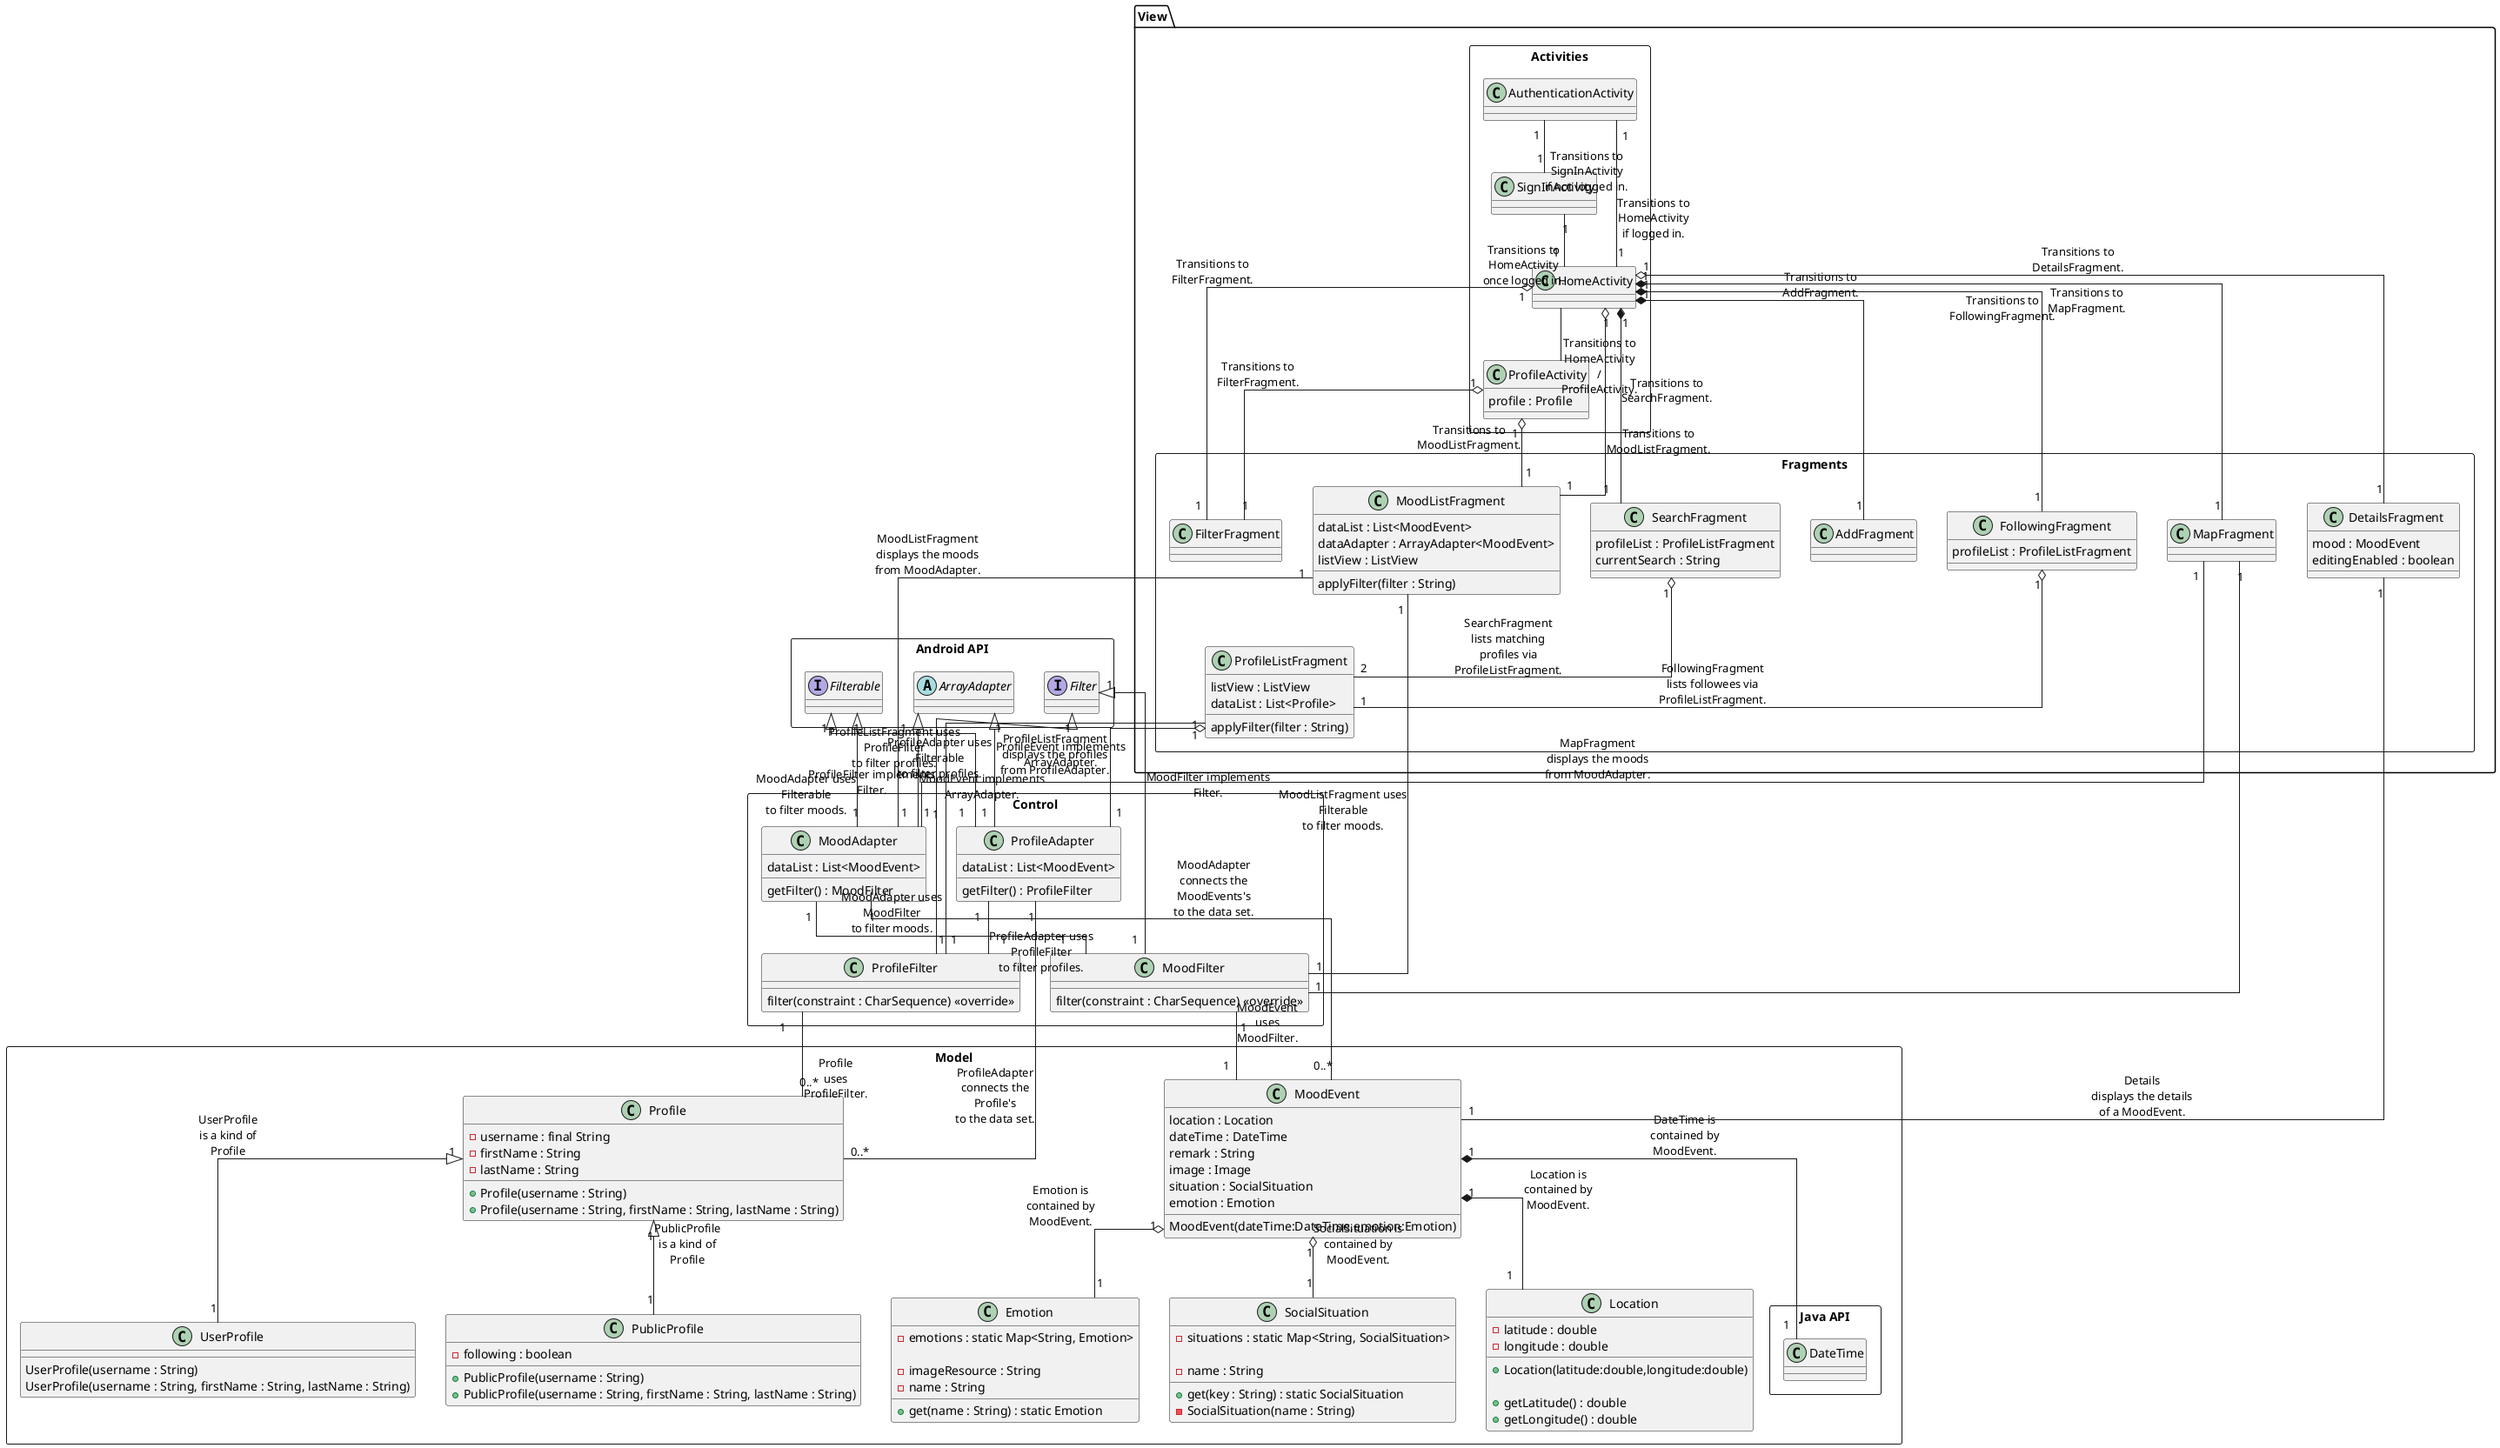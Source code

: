 @startuml

skinparam linetype ortho

package "View" {

    package "Activities" <<Rectangle>> {

        class AuthenticationActivity

        class SignInActivity

        class HomeActivity

        class ProfileActivity {
            profile : Profile
        }

        AuthenticationActivity "1" -- "1" HomeActivity : "Transitions to\nHomeActivity\nif logged in."
        AuthenticationActivity "1" -- "1" SignInActivity : "Transitions to\nSignInActivity\nif not logged in."
        SignInActivity "1" -- "1" HomeActivity : "Transitions to\nHomeActivity\nonce logged in."
        HomeActivity -- ProfileActivity: "Transitions to\nHomeActivity\n/\nProfileActivity."
    }

    package "Fragments" <<Rectangle>> {

        class MoodListFragment {
            dataList : List<MoodEvent> 
            dataAdapter : ArrayAdapter<MoodEvent> 
            listView : ListView

            applyFilter(filter : String)
        }

        class SearchFragment {
            profileList : ProfileListFragment
            currentSearch : String
        }

        class AddFragment {
        }

        class FollowingFragment {
            profileList : ProfileListFragment
        }

        class DetailsFragment {
            mood : MoodEvent
            editingEnabled : boolean
        }

        class ProfileListFragment {
            listView : ListView
            dataList : List<Profile>

            applyFilter(filter : String)
        }

        HomeActivity "1" *-- "1" MapFragment : "Transitions to\nMapFragment."
        HomeActivity "1" o-- "1" MoodListFragment : "Transitions to\nMoodListFragment."
        HomeActivity "1" *-- "1" SearchFragment : "Transitions to\nSearchFragment."
        HomeActivity "1" *-- "1" AddFragment : "Transitions to\nAddFragment."
        HomeActivity "1" *-- "1" FollowingFragment : "Transitions to\nFollowingFragment."
        HomeActivity "1" o-- "1" FilterFragment : "Transitions to\nFilterFragment."
        HomeActivity "1" o-- "1" DetailsFragment : "Transitions to\nDetailsFragment."
        ProfileActivity "1" o-- "1" MoodListFragment : "Transitions to\nMoodListFragment."
        ProfileActivity "1" o-- "1" FilterFragment : "Transitions to\nFilterFragment."

        SearchFragment "1" o-- "2" ProfileListFragment : "SearchFragment\nlists matching\nprofiles via\nProfileListFragment."
        FollowingFragment "1" o-- "1" ProfileListFragment : "FollowingFragment\nlists followees via\nProfileListFragment."

    }

}

package "Android API" <<Rectangle>> {

    interface Filterable
    interface Filter
    abstract class ArrayAdapter
}

package "Control" <<Rectangle>> {

    class MoodAdapter {
        dataList : List<MoodEvent>
        getFilter() : MoodFilter
    }

    class ProfileAdapter {
        dataList : List<MoodEvent>
        getFilter() : ProfileFilter
    }

    class MoodFilter {
        filter(constraint : CharSequence) <<override>>
    }

    class ProfileFilter {
        filter(constraint : CharSequence) <<override>>
    }
    
    Filterable "1" <|-- "1" MoodAdapter : "MoodAdapter uses\nFilterable\nto filter moods."
    ArrayAdapter "1" <|-- "1" MoodAdapter : "MoodEvent implements\nArrayAdapter."

    Filterable "1" <|-- "1" ProfileAdapter : "ProfileAdapter uses\nFilterable\nto filter profiles."
    ArrayAdapter "1" <|-- "1" ProfileAdapter : "ProfileEvent implements\nArrayAdapter."
    
    Filter "1" <|-- "1" MoodFilter : "MoodFilter implements\nFilter."
    Filter "1" <|-- "1" ProfileFilter : "ProfileFilter implements\nFilter."

    ProfileAdapter "1" -- "1" ProfileFilter : "ProfileAdapter uses\nProfileFilter\nto filter profiles."
    MoodAdapter "1" -- "1" MoodFilter : "MoodAdapter uses\nMoodFilter\nto filter moods."
}

MapFragment "1" -- "1" MoodAdapter : "MapFragment\ndisplays the moods\nfrom MoodAdapter."
MoodListFragment "1" -- "1" MoodAdapter : "MoodListFragment\ndisplays the moods\nfrom MoodAdapter."
MoodListFragment "1" -- "1" MoodFilter : "MoodListFragment uses\nFilterable\nto filter moods."

ProfileListFragment "1" o-- "1" ProfileAdapter : "ProfileListFragment\ndisplays the profiles\nfrom ProfileAdapter."
ProfileListFragment "1" -- "1" ProfileFilter : "ProfileListFragment uses\nProfileFilter\nto filter profiles."

MapFragment "1" -- "1" MoodFilter

package "Model" <<Rectangle>> {

    class UserProfile {
        UserProfile(username : String)
        UserProfile(username : String, firstName : String, lastName : String)
    }

    class MoodEvent {
        location : Location 
        dateTime : DateTime 
        remark : String 
        image : Image 
        situation : SocialSituation 
        emotion : Emotion
        MoodEvent(dateTime:DateTime,emotion:Emotion)
    }

    class Emotion {
        -emotions : static Map<String, Emotion>
        +get(name : String) : static Emotion

        -imageResource : String 
        -name : String 
    }

    class SocialSituation {
        -situations : static Map<String, SocialSituation>
        +get(key : String) : static SocialSituation

        -name : String
        -SocialSituation(name : String)
    }

    class Location {
        -latitude : double
        -longitude : double

        +Location(latitude:double,longitude:double)

        +getLatitude() : double
        +getLongitude() : double
    }

    class Profile {
        -username : final String
        -firstName : String
        -lastName : String

        +Profile(username : String)
        +Profile(username : String, firstName : String, lastName : String)
    }

    class PublicProfile {
        -following : boolean

        +PublicProfile(username : String)
        +PublicProfile(username : String, firstName : String, lastName : String)
    }

    package "Java API" <<Rectangle>> {
    class DateTime
    }   

    MoodEvent "1" o-- "1" Emotion : "Emotion is\ncontained by\nMoodEvent."
    MoodEvent "1" *-- "1" Location : "Location is\ncontained by\nMoodEvent."
    MoodEvent "1" o-- "1" SocialSituation : "SocialSituation is\ncontained by\nMoodEvent."
    MoodEvent "1" *-- "1" DateTime : "DateTime is\ncontained by\nMoodEvent."

    Profile "1" <|-- "1" UserProfile : "UserProfile\nis a kind of\nProfile"
    Profile "1" <|-- "1" PublicProfile : "PublicProfile\nis a kind of\nProfile"

}

MoodAdapter "1" -- "0..*" MoodEvent : "MoodAdapter\nconnects the\nMoodEvents's\nto the data set."
ProfileAdapter "1" -- "0..*" Profile : "ProfileAdapter\nconnects the\nProfile's\nto the data set."

MoodFilter "1" -- "1" MoodEvent : "MoodEvent\nuses\nMoodFilter."
ProfileFilter "1" -- "0..*" Profile : "Profile\nuses\nProfileFilter."

DetailsFragment "1" -- "1" MoodEvent : "Details\ndisplays the details\nof a MoodEvent."

@enduml
